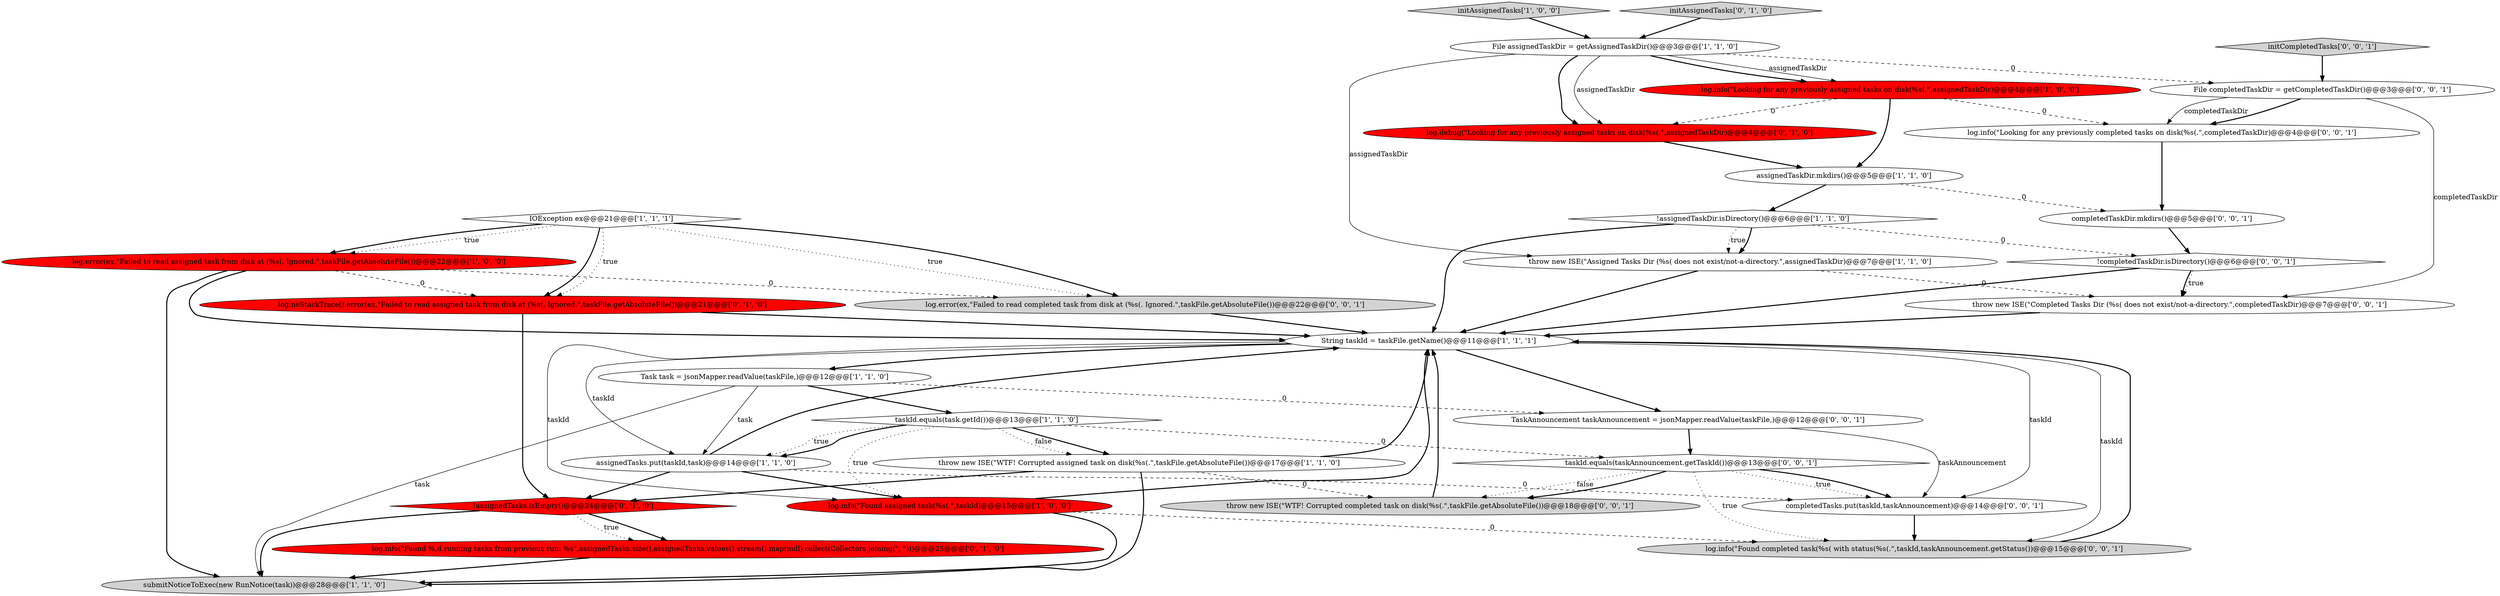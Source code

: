digraph {
9 [style = filled, label = "File assignedTaskDir = getAssignedTaskDir()@@@3@@@['1', '1', '0']", fillcolor = white, shape = ellipse image = "AAA0AAABBB1BBB"];
12 [style = filled, label = "log.info(\"Looking for any previously assigned tasks on disk(%s(.\",assignedTaskDir)@@@4@@@['1', '0', '0']", fillcolor = red, shape = ellipse image = "AAA1AAABBB1BBB"];
27 [style = filled, label = "throw new ISE(\"Completed Tasks Dir (%s( does not exist/not-a-directory.\",completedTaskDir)@@@7@@@['0', '0', '1']", fillcolor = white, shape = ellipse image = "AAA0AAABBB3BBB"];
18 [style = filled, label = "log.noStackTrace().error(ex,\"Failed to read assigned task from disk at (%s(. Ignored.\",taskFile.getAbsoluteFile())@@@21@@@['0', '1', '0']", fillcolor = red, shape = ellipse image = "AAA1AAABBB2BBB"];
23 [style = filled, label = "completedTasks.put(taskId,taskAnnouncement)@@@14@@@['0', '0', '1']", fillcolor = white, shape = ellipse image = "AAA0AAABBB3BBB"];
2 [style = filled, label = "IOException ex@@@21@@@['1', '1', '1']", fillcolor = white, shape = diamond image = "AAA0AAABBB1BBB"];
10 [style = filled, label = "taskId.equals(task.getId())@@@13@@@['1', '1', '0']", fillcolor = white, shape = diamond image = "AAA0AAABBB1BBB"];
28 [style = filled, label = "log.info(\"Found completed task(%s( with status(%s(.\",taskId,taskAnnouncement.getStatus())@@@15@@@['0', '0', '1']", fillcolor = lightgray, shape = ellipse image = "AAA0AAABBB3BBB"];
4 [style = filled, label = "!assignedTaskDir.isDirectory()@@@6@@@['1', '1', '0']", fillcolor = white, shape = diamond image = "AAA0AAABBB1BBB"];
21 [style = filled, label = "throw new ISE(\"WTF! Corrupted completed task on disk(%s(.\",taskFile.getAbsoluteFile())@@@18@@@['0', '0', '1']", fillcolor = lightgray, shape = ellipse image = "AAA0AAABBB3BBB"];
14 [style = filled, label = "throw new ISE(\"WTF! Corrupted assigned task on disk(%s(.\",taskFile.getAbsoluteFile())@@@17@@@['1', '1', '0']", fillcolor = white, shape = ellipse image = "AAA0AAABBB1BBB"];
7 [style = filled, label = "throw new ISE(\"Assigned Tasks Dir (%s( does not exist/not-a-directory.\",assignedTaskDir)@@@7@@@['1', '1', '0']", fillcolor = white, shape = ellipse image = "AAA0AAABBB1BBB"];
0 [style = filled, label = "assignedTaskDir.mkdirs()@@@5@@@['1', '1', '0']", fillcolor = white, shape = ellipse image = "AAA0AAABBB1BBB"];
31 [style = filled, label = "initCompletedTasks['0', '0', '1']", fillcolor = lightgray, shape = diamond image = "AAA0AAABBB3BBB"];
5 [style = filled, label = "Task task = jsonMapper.readValue(taskFile,)@@@12@@@['1', '1', '0']", fillcolor = white, shape = ellipse image = "AAA0AAABBB1BBB"];
15 [style = filled, label = "log.debug(\"Looking for any previously assigned tasks on disk(%s(.\",assignedTaskDir)@@@4@@@['0', '1', '0']", fillcolor = red, shape = ellipse image = "AAA1AAABBB2BBB"];
25 [style = filled, label = "log.info(\"Looking for any previously completed tasks on disk(%s(.\",completedTaskDir)@@@4@@@['0', '0', '1']", fillcolor = white, shape = ellipse image = "AAA0AAABBB3BBB"];
30 [style = filled, label = "TaskAnnouncement taskAnnouncement = jsonMapper.readValue(taskFile,)@@@12@@@['0', '0', '1']", fillcolor = white, shape = ellipse image = "AAA0AAABBB3BBB"];
29 [style = filled, label = "!completedTaskDir.isDirectory()@@@6@@@['0', '0', '1']", fillcolor = white, shape = diamond image = "AAA0AAABBB3BBB"];
1 [style = filled, label = "log.error(ex,\"Failed to read assigned task from disk at (%s(. Ignored.\",taskFile.getAbsoluteFile())@@@22@@@['1', '0', '0']", fillcolor = red, shape = ellipse image = "AAA1AAABBB1BBB"];
6 [style = filled, label = "assignedTasks.put(taskId,task)@@@14@@@['1', '1', '0']", fillcolor = white, shape = ellipse image = "AAA0AAABBB1BBB"];
3 [style = filled, label = "submitNoticeToExec(new RunNotice(task))@@@28@@@['1', '1', '0']", fillcolor = lightgray, shape = ellipse image = "AAA0AAABBB1BBB"];
20 [style = filled, label = "File completedTaskDir = getCompletedTaskDir()@@@3@@@['0', '0', '1']", fillcolor = white, shape = ellipse image = "AAA0AAABBB3BBB"];
11 [style = filled, label = "log.info(\"Found assigned task(%s(.\",taskId)@@@15@@@['1', '0', '0']", fillcolor = red, shape = ellipse image = "AAA1AAABBB1BBB"];
13 [style = filled, label = "String taskId = taskFile.getName()@@@11@@@['1', '1', '1']", fillcolor = white, shape = ellipse image = "AAA0AAABBB1BBB"];
8 [style = filled, label = "initAssignedTasks['1', '0', '0']", fillcolor = lightgray, shape = diamond image = "AAA0AAABBB1BBB"];
24 [style = filled, label = "log.error(ex,\"Failed to read completed task from disk at (%s(. Ignored.\",taskFile.getAbsoluteFile())@@@22@@@['0', '0', '1']", fillcolor = lightgray, shape = ellipse image = "AAA0AAABBB3BBB"];
16 [style = filled, label = "initAssignedTasks['0', '1', '0']", fillcolor = lightgray, shape = diamond image = "AAA0AAABBB2BBB"];
26 [style = filled, label = "taskId.equals(taskAnnouncement.getTaskId())@@@13@@@['0', '0', '1']", fillcolor = white, shape = diamond image = "AAA0AAABBB3BBB"];
17 [style = filled, label = "!assignedTasks.isEmpty()@@@24@@@['0', '1', '0']", fillcolor = red, shape = diamond image = "AAA1AAABBB2BBB"];
19 [style = filled, label = "log.info(\"Found %,d running tasks from previous run: %s\",assignedTasks.size(),assignedTasks.values().stream().map(null).collect(Collectors.joining(\", \")))@@@25@@@['0', '1', '0']", fillcolor = red, shape = ellipse image = "AAA1AAABBB2BBB"];
22 [style = filled, label = "completedTaskDir.mkdirs()@@@5@@@['0', '0', '1']", fillcolor = white, shape = ellipse image = "AAA0AAABBB3BBB"];
7->13 [style = bold, label=""];
6->17 [style = bold, label=""];
14->3 [style = bold, label=""];
5->10 [style = bold, label=""];
27->13 [style = bold, label=""];
9->20 [style = dashed, label="0"];
10->6 [style = dotted, label="true"];
20->27 [style = solid, label="completedTaskDir"];
9->7 [style = solid, label="assignedTaskDir"];
25->22 [style = bold, label=""];
10->14 [style = bold, label=""];
2->1 [style = bold, label=""];
29->27 [style = dotted, label="true"];
2->24 [style = dotted, label="true"];
4->13 [style = bold, label=""];
13->28 [style = solid, label="taskId"];
30->26 [style = bold, label=""];
1->3 [style = bold, label=""];
22->29 [style = bold, label=""];
18->17 [style = bold, label=""];
4->7 [style = dotted, label="true"];
10->14 [style = dotted, label="false"];
13->11 [style = solid, label="taskId"];
14->17 [style = bold, label=""];
2->18 [style = bold, label=""];
28->13 [style = bold, label=""];
26->23 [style = dotted, label="true"];
26->28 [style = dotted, label="true"];
13->30 [style = bold, label=""];
1->18 [style = dashed, label="0"];
1->24 [style = dashed, label="0"];
2->18 [style = dotted, label="true"];
12->0 [style = bold, label=""];
20->25 [style = bold, label=""];
10->6 [style = bold, label=""];
1->13 [style = bold, label=""];
17->19 [style = bold, label=""];
4->7 [style = bold, label=""];
26->21 [style = dotted, label="false"];
0->22 [style = dashed, label="0"];
5->6 [style = solid, label="task"];
26->21 [style = bold, label=""];
7->27 [style = dashed, label="0"];
23->28 [style = bold, label=""];
11->28 [style = dashed, label="0"];
29->27 [style = bold, label=""];
10->26 [style = dashed, label="0"];
13->6 [style = solid, label="taskId"];
12->25 [style = dashed, label="0"];
30->23 [style = solid, label="taskAnnouncement"];
21->13 [style = bold, label=""];
11->3 [style = bold, label=""];
0->4 [style = bold, label=""];
10->11 [style = dotted, label="true"];
9->15 [style = bold, label=""];
2->1 [style = dotted, label="true"];
13->23 [style = solid, label="taskId"];
6->11 [style = bold, label=""];
15->0 [style = bold, label=""];
11->13 [style = bold, label=""];
6->13 [style = bold, label=""];
20->25 [style = solid, label="completedTaskDir"];
26->23 [style = bold, label=""];
8->9 [style = bold, label=""];
18->13 [style = bold, label=""];
13->5 [style = bold, label=""];
17->3 [style = bold, label=""];
17->19 [style = dotted, label="true"];
12->15 [style = dashed, label="0"];
14->21 [style = dashed, label="0"];
9->12 [style = bold, label=""];
14->13 [style = bold, label=""];
2->24 [style = bold, label=""];
31->20 [style = bold, label=""];
4->29 [style = dashed, label="0"];
5->3 [style = solid, label="task"];
9->15 [style = solid, label="assignedTaskDir"];
19->3 [style = bold, label=""];
5->30 [style = dashed, label="0"];
16->9 [style = bold, label=""];
6->23 [style = dashed, label="0"];
9->12 [style = solid, label="assignedTaskDir"];
24->13 [style = bold, label=""];
29->13 [style = bold, label=""];
}
